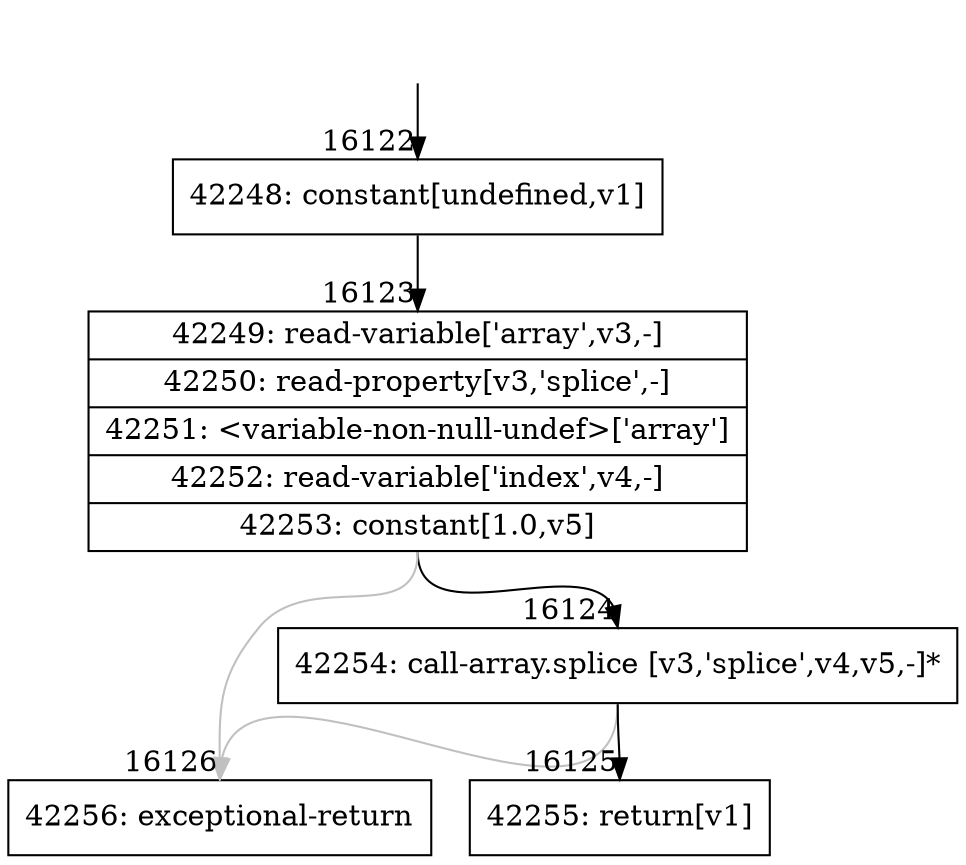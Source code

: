 digraph {
rankdir="TD"
BB_entry1297[shape=none,label=""];
BB_entry1297 -> BB16122 [tailport=s, headport=n, headlabel="    16122"]
BB16122 [shape=record label="{42248: constant[undefined,v1]}" ] 
BB16122 -> BB16123 [tailport=s, headport=n, headlabel="      16123"]
BB16123 [shape=record label="{42249: read-variable['array',v3,-]|42250: read-property[v3,'splice',-]|42251: \<variable-non-null-undef\>['array']|42252: read-variable['index',v4,-]|42253: constant[1.0,v5]}" ] 
BB16123 -> BB16124 [tailport=s, headport=n, headlabel="      16124"]
BB16123 -> BB16126 [tailport=s, headport=n, color=gray, headlabel="      16126"]
BB16124 [shape=record label="{42254: call-array.splice [v3,'splice',v4,v5,-]*}" ] 
BB16124 -> BB16125 [tailport=s, headport=n, headlabel="      16125"]
BB16124 -> BB16126 [tailport=s, headport=n, color=gray]
BB16125 [shape=record label="{42255: return[v1]}" ] 
BB16126 [shape=record label="{42256: exceptional-return}" ] 
//#$~ 27755
}
